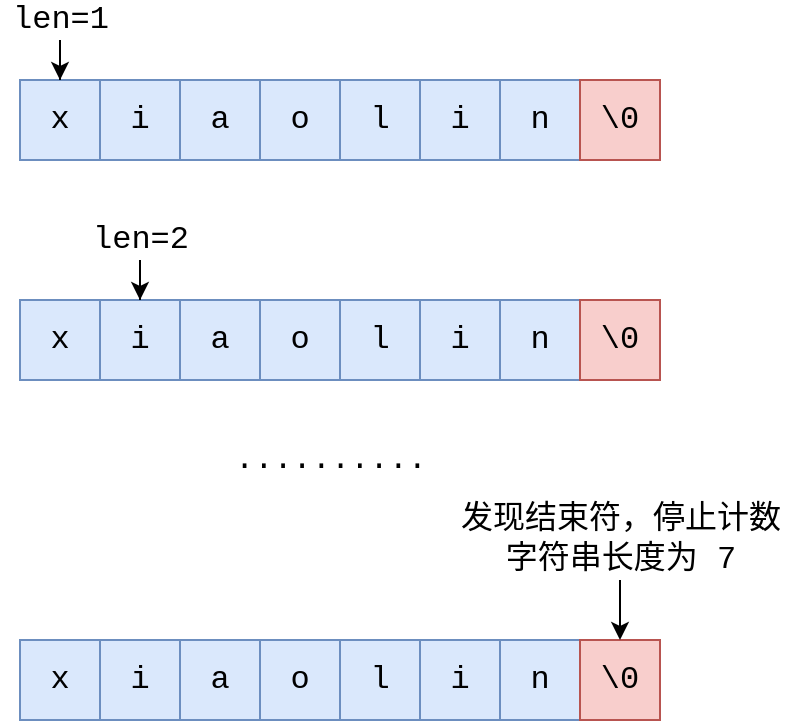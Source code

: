 <mxfile version="13.9.9" type="device"><diagram id="WyfxuYwCZ095WmotkOXe" name="第 1 页"><mxGraphModel dx="946" dy="610" grid="1" gridSize="10" guides="1" tooltips="1" connect="1" arrows="1" fold="1" page="1" pageScale="1" pageWidth="827" pageHeight="1169" math="0" shadow="0"><root><mxCell id="0"/><mxCell id="1" parent="0"/><mxCell id="h0by4o_fmoUu6VLUar7p-1" value="x" style="rounded=0;whiteSpace=wrap;html=1;fontSize=16;fontFamily=Courier New;fillColor=#dae8fc;strokeColor=#6c8ebf;" vertex="1" parent="1"><mxGeometry x="120" y="160" width="40" height="40" as="geometry"/></mxCell><mxCell id="h0by4o_fmoUu6VLUar7p-2" value="i" style="rounded=0;whiteSpace=wrap;html=1;fontSize=16;fontFamily=Courier New;fillColor=#dae8fc;strokeColor=#6c8ebf;" vertex="1" parent="1"><mxGeometry x="160" y="160" width="40" height="40" as="geometry"/></mxCell><mxCell id="h0by4o_fmoUu6VLUar7p-3" value="a" style="rounded=0;whiteSpace=wrap;html=1;fontSize=16;fontFamily=Courier New;fillColor=#dae8fc;strokeColor=#6c8ebf;" vertex="1" parent="1"><mxGeometry x="200" y="160" width="40" height="40" as="geometry"/></mxCell><mxCell id="h0by4o_fmoUu6VLUar7p-4" value="o" style="rounded=0;whiteSpace=wrap;html=1;fontSize=16;fontFamily=Courier New;fillColor=#dae8fc;strokeColor=#6c8ebf;" vertex="1" parent="1"><mxGeometry x="240" y="160" width="40" height="40" as="geometry"/></mxCell><mxCell id="h0by4o_fmoUu6VLUar7p-5" value="l" style="rounded=0;whiteSpace=wrap;html=1;fontSize=16;fontFamily=Courier New;fillColor=#dae8fc;strokeColor=#6c8ebf;" vertex="1" parent="1"><mxGeometry x="280" y="160" width="40" height="40" as="geometry"/></mxCell><mxCell id="h0by4o_fmoUu6VLUar7p-6" value="i" style="rounded=0;whiteSpace=wrap;html=1;fontSize=16;fontFamily=Courier New;fillColor=#dae8fc;strokeColor=#6c8ebf;" vertex="1" parent="1"><mxGeometry x="320" y="160" width="40" height="40" as="geometry"/></mxCell><mxCell id="h0by4o_fmoUu6VLUar7p-7" value="n" style="rounded=0;whiteSpace=wrap;html=1;fontSize=16;fontFamily=Courier New;fillColor=#dae8fc;strokeColor=#6c8ebf;" vertex="1" parent="1"><mxGeometry x="360" y="160" width="40" height="40" as="geometry"/></mxCell><mxCell id="h0by4o_fmoUu6VLUar7p-8" value="\0" style="rounded=0;whiteSpace=wrap;html=1;fontSize=16;fontFamily=Courier New;fillColor=#f8cecc;strokeColor=#b85450;" vertex="1" parent="1"><mxGeometry x="400" y="160" width="40" height="40" as="geometry"/></mxCell><mxCell id="h0by4o_fmoUu6VLUar7p-10" style="edgeStyle=orthogonalEdgeStyle;rounded=0;orthogonalLoop=1;jettySize=auto;html=1;entryX=0.5;entryY=0;entryDx=0;entryDy=0;fontFamily=Courier New;fontSize=16;" edge="1" parent="1" source="h0by4o_fmoUu6VLUar7p-9" target="h0by4o_fmoUu6VLUar7p-1"><mxGeometry relative="1" as="geometry"/></mxCell><mxCell id="h0by4o_fmoUu6VLUar7p-9" value="len=1" style="text;html=1;align=center;verticalAlign=middle;resizable=0;points=[];autosize=1;fontSize=16;fontFamily=Courier New;" vertex="1" parent="1"><mxGeometry x="110" y="120" width="60" height="20" as="geometry"/></mxCell><mxCell id="h0by4o_fmoUu6VLUar7p-11" value="x" style="rounded=0;whiteSpace=wrap;html=1;fontSize=16;fontFamily=Courier New;fillColor=#dae8fc;strokeColor=#6c8ebf;" vertex="1" parent="1"><mxGeometry x="120" y="270" width="40" height="40" as="geometry"/></mxCell><mxCell id="h0by4o_fmoUu6VLUar7p-12" value="i" style="rounded=0;whiteSpace=wrap;html=1;fontSize=16;fontFamily=Courier New;fillColor=#dae8fc;strokeColor=#6c8ebf;" vertex="1" parent="1"><mxGeometry x="160" y="270" width="40" height="40" as="geometry"/></mxCell><mxCell id="h0by4o_fmoUu6VLUar7p-13" value="a" style="rounded=0;whiteSpace=wrap;html=1;fontSize=16;fontFamily=Courier New;fillColor=#dae8fc;strokeColor=#6c8ebf;" vertex="1" parent="1"><mxGeometry x="200" y="270" width="40" height="40" as="geometry"/></mxCell><mxCell id="h0by4o_fmoUu6VLUar7p-14" value="o" style="rounded=0;whiteSpace=wrap;html=1;fontSize=16;fontFamily=Courier New;fillColor=#dae8fc;strokeColor=#6c8ebf;" vertex="1" parent="1"><mxGeometry x="240" y="270" width="40" height="40" as="geometry"/></mxCell><mxCell id="h0by4o_fmoUu6VLUar7p-15" value="l" style="rounded=0;whiteSpace=wrap;html=1;fontSize=16;fontFamily=Courier New;fillColor=#dae8fc;strokeColor=#6c8ebf;" vertex="1" parent="1"><mxGeometry x="280" y="270" width="40" height="40" as="geometry"/></mxCell><mxCell id="h0by4o_fmoUu6VLUar7p-16" value="i" style="rounded=0;whiteSpace=wrap;html=1;fontSize=16;fontFamily=Courier New;fillColor=#dae8fc;strokeColor=#6c8ebf;" vertex="1" parent="1"><mxGeometry x="320" y="270" width="40" height="40" as="geometry"/></mxCell><mxCell id="h0by4o_fmoUu6VLUar7p-17" value="n" style="rounded=0;whiteSpace=wrap;html=1;fontSize=16;fontFamily=Courier New;fillColor=#dae8fc;strokeColor=#6c8ebf;" vertex="1" parent="1"><mxGeometry x="360" y="270" width="40" height="40" as="geometry"/></mxCell><mxCell id="h0by4o_fmoUu6VLUar7p-18" value="\0" style="rounded=0;whiteSpace=wrap;html=1;fontSize=16;fontFamily=Courier New;fillColor=#f8cecc;strokeColor=#b85450;" vertex="1" parent="1"><mxGeometry x="400" y="270" width="40" height="40" as="geometry"/></mxCell><mxCell id="h0by4o_fmoUu6VLUar7p-21" style="edgeStyle=orthogonalEdgeStyle;rounded=0;orthogonalLoop=1;jettySize=auto;html=1;entryX=0.5;entryY=0;entryDx=0;entryDy=0;fontFamily=Courier New;fontSize=16;" edge="1" parent="1" source="h0by4o_fmoUu6VLUar7p-20" target="h0by4o_fmoUu6VLUar7p-12"><mxGeometry relative="1" as="geometry"/></mxCell><mxCell id="h0by4o_fmoUu6VLUar7p-20" value="len=2" style="text;html=1;align=center;verticalAlign=middle;resizable=0;points=[];autosize=1;fontSize=16;fontFamily=Courier New;" vertex="1" parent="1"><mxGeometry x="150" y="230" width="60" height="20" as="geometry"/></mxCell><mxCell id="h0by4o_fmoUu6VLUar7p-22" value="x" style="rounded=0;whiteSpace=wrap;html=1;fontSize=16;fontFamily=Courier New;fillColor=#dae8fc;strokeColor=#6c8ebf;" vertex="1" parent="1"><mxGeometry x="120" y="440" width="40" height="40" as="geometry"/></mxCell><mxCell id="h0by4o_fmoUu6VLUar7p-23" value="i" style="rounded=0;whiteSpace=wrap;html=1;fontSize=16;fontFamily=Courier New;fillColor=#dae8fc;strokeColor=#6c8ebf;" vertex="1" parent="1"><mxGeometry x="160" y="440" width="40" height="40" as="geometry"/></mxCell><mxCell id="h0by4o_fmoUu6VLUar7p-24" value="a" style="rounded=0;whiteSpace=wrap;html=1;fontSize=16;fontFamily=Courier New;fillColor=#dae8fc;strokeColor=#6c8ebf;" vertex="1" parent="1"><mxGeometry x="200" y="440" width="40" height="40" as="geometry"/></mxCell><mxCell id="h0by4o_fmoUu6VLUar7p-25" value="o" style="rounded=0;whiteSpace=wrap;html=1;fontSize=16;fontFamily=Courier New;fillColor=#dae8fc;strokeColor=#6c8ebf;" vertex="1" parent="1"><mxGeometry x="240" y="440" width="40" height="40" as="geometry"/></mxCell><mxCell id="h0by4o_fmoUu6VLUar7p-26" value="l" style="rounded=0;whiteSpace=wrap;html=1;fontSize=16;fontFamily=Courier New;fillColor=#dae8fc;strokeColor=#6c8ebf;" vertex="1" parent="1"><mxGeometry x="280" y="440" width="40" height="40" as="geometry"/></mxCell><mxCell id="h0by4o_fmoUu6VLUar7p-27" value="i" style="rounded=0;whiteSpace=wrap;html=1;fontSize=16;fontFamily=Courier New;fillColor=#dae8fc;strokeColor=#6c8ebf;" vertex="1" parent="1"><mxGeometry x="320" y="440" width="40" height="40" as="geometry"/></mxCell><mxCell id="h0by4o_fmoUu6VLUar7p-28" value="n" style="rounded=0;whiteSpace=wrap;html=1;fontSize=16;fontFamily=Courier New;fillColor=#dae8fc;strokeColor=#6c8ebf;" vertex="1" parent="1"><mxGeometry x="360" y="440" width="40" height="40" as="geometry"/></mxCell><mxCell id="h0by4o_fmoUu6VLUar7p-29" value="\0" style="rounded=0;whiteSpace=wrap;html=1;fontSize=16;fontFamily=Courier New;fillColor=#f8cecc;strokeColor=#b85450;" vertex="1" parent="1"><mxGeometry x="400" y="440" width="40" height="40" as="geometry"/></mxCell><mxCell id="h0by4o_fmoUu6VLUar7p-30" style="edgeStyle=orthogonalEdgeStyle;rounded=0;orthogonalLoop=1;jettySize=auto;html=1;entryX=0.5;entryY=0;entryDx=0;entryDy=0;fontFamily=Courier New;fontSize=16;" edge="1" parent="1" source="h0by4o_fmoUu6VLUar7p-31" target="h0by4o_fmoUu6VLUar7p-29"><mxGeometry relative="1" as="geometry"><mxPoint x="420" y="420" as="targetPoint"/></mxGeometry></mxCell><mxCell id="h0by4o_fmoUu6VLUar7p-31" value="发现结束符，停止计数&lt;br&gt;字符串长度为 7" style="text;html=1;align=center;verticalAlign=middle;resizable=0;points=[];autosize=1;fontSize=16;fontFamily=Courier New;" vertex="1" parent="1"><mxGeometry x="330" y="370" width="180" height="40" as="geometry"/></mxCell><mxCell id="h0by4o_fmoUu6VLUar7p-32" value=".........." style="text;html=1;align=center;verticalAlign=middle;resizable=0;points=[];autosize=1;fontSize=16;fontFamily=Courier New;" vertex="1" parent="1"><mxGeometry x="220" y="340" width="110" height="20" as="geometry"/></mxCell></root></mxGraphModel></diagram></mxfile>